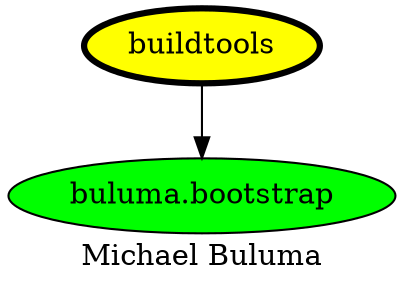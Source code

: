 digraph PhiloDilemma {
  label = "Michael Buluma" ;
  overlap=false
  {
    "buildtools" [fillcolor=yellow style=filled penwidth=3]
    "buluma.bootstrap" [fillcolor=green style=filled]
  }
  "buildtools" -> "buluma.bootstrap"
}
